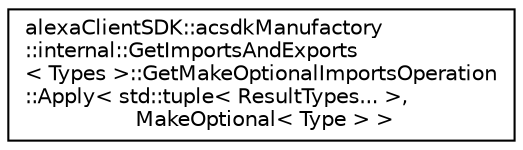 digraph "Graphical Class Hierarchy"
{
 // LATEX_PDF_SIZE
  edge [fontname="Helvetica",fontsize="10",labelfontname="Helvetica",labelfontsize="10"];
  node [fontname="Helvetica",fontsize="10",shape=record];
  rankdir="LR";
  Node0 [label="alexaClientSDK::acsdkManufactory\l::internal::GetImportsAndExports\l\< Types \>::GetMakeOptionalImportsOperation\l::Apply\< std::tuple\< ResultTypes... \>,\l MakeOptional\< Type \> \>",height=0.2,width=0.4,color="black", fillcolor="white", style="filled",URL="$structalexa_client_s_d_k_1_1acsdk_manufactory_1_1internal_1_1_get_imports_and_exports_1_1_get_ma5de9a0d95ac305a6c7567be459c13750.html",tooltip=" "];
}
